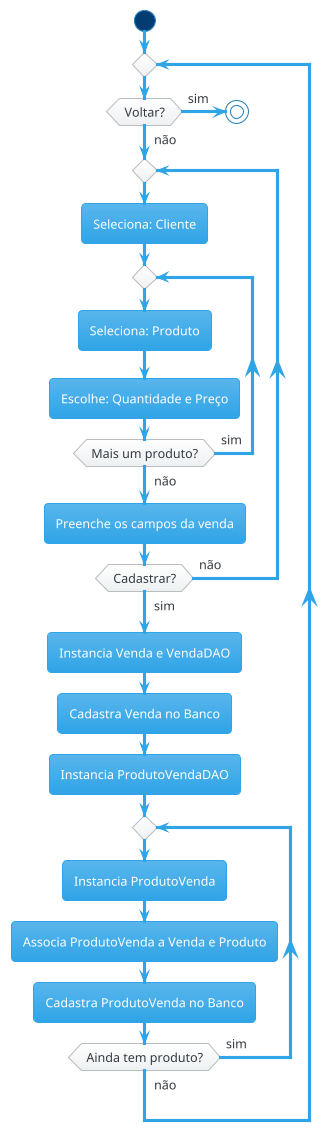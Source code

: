 @startuml
!theme cerulean
start
repeat
	if (Voltar?) then (sim)
		stop
	else (não)
		repeat
			:Seleciona: Cliente;
                        repeat
                            :Seleciona: Produto;
                            :Escolhe: Quantidade e Preço;
                        repeat while (Mais um produto?) is (sim) not (não)
                        :Preenche os campos da venda;
		repeat while (Cadastrar?) is (não) not (sim)
	endif
        :Instancia Venda e VendaDAO;
	:Cadastra Venda no Banco;
        :Instancia ProdutoVendaDAO;
        repeat
	     :Instancia ProdutoVenda;
             :Associa ProdutoVenda a Venda e Produto;
	     :Cadastra ProdutoVenda no Banco;
        repeat while (Ainda tem produto?) is (sim) not (não)
repeat while
@enduml